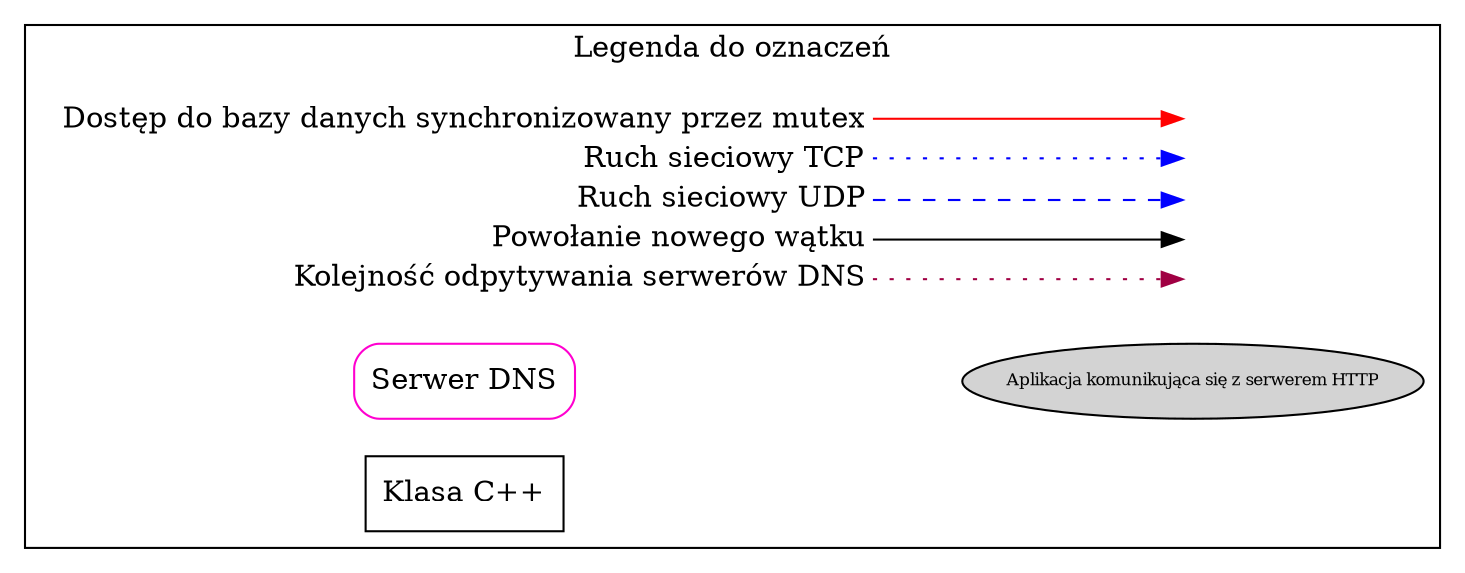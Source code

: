 digraph {
  rankdir=LR
  node [shape=plaintext]
  subgraph cluster_01 {
    label = "Legenda do oznaczeń";
    key [label=<<table border="0" cellpadding="2" cellspacing="0" cellborder="0">
      <tr><td align="right" port="i1">Dostęp do bazy danych synchronizowany przez mutex</td></tr>
      <tr><td align="right" port="i2">Ruch sieciowy TCP</td></tr>
      <tr><td align="right" port="i3">Ruch sieciowy UDP</td></tr>
      <tr><td align="right" port="i4">Powołanie nowego wątku</td></tr>
      <tr><td align="right" port="i5">Kolejność odpytywania serwerów DNS</td></tr>
      </table>>]
    key2 [label=<<table border="0" cellpadding="2" cellspacing="0" cellborder="0">
      <tr><td port="i1">&nbsp;</td></tr>
      <tr><td port="i2">&nbsp;</td></tr>
      <tr><td port="i3">&nbsp;</td></tr>
      <tr><td port="i4">&nbsp;</td></tr>
      <tr><td port="i5">&nbsp;</td></tr>
      </table>>]
    key:i1:e -> key2:i1:w [style="solid", color="red"]
    key:i2:e -> key2:i2:w [style = "dotted", color="blue"]
    key:i3:e -> key2:i3:w [style = "dashed", color="blue"]
    key:i4:e -> key2:i4:w
    key:i5:e -> key2:i5:w [style="dotted" color="#A00043"]

    server [
        label = "Serwer DNS"
        style="solid"
        color="#FF00CF"
        style = "rounded"
        shape = "box"
    ]
    class [
        label = "Klasa C++"
        shape = "box"
    ]
    client [
        label = "Aplikacja komunikująca się z serwerem HTTP"
        shape = "ellipse"
        fontsize = 8
        width=0.2
        style=filled
    ]
    server -> client [style=invis]

  }
}
